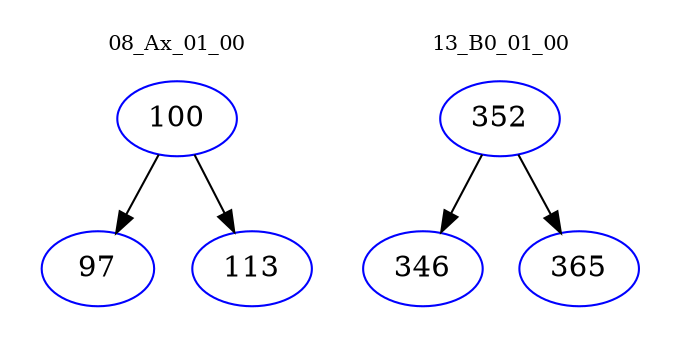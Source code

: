 digraph{
subgraph cluster_0 {
color = white
label = "08_Ax_01_00";
fontsize=10;
T0_100 [label="100", color="blue"]
T0_100 -> T0_97 [color="black"]
T0_97 [label="97", color="blue"]
T0_100 -> T0_113 [color="black"]
T0_113 [label="113", color="blue"]
}
subgraph cluster_1 {
color = white
label = "13_B0_01_00";
fontsize=10;
T1_352 [label="352", color="blue"]
T1_352 -> T1_346 [color="black"]
T1_346 [label="346", color="blue"]
T1_352 -> T1_365 [color="black"]
T1_365 [label="365", color="blue"]
}
}

